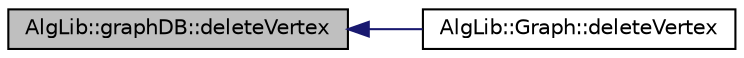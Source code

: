 digraph "AlgLib::graphDB::deleteVertex"
{
  edge [fontname="Helvetica",fontsize="10",labelfontname="Helvetica",labelfontsize="10"];
  node [fontname="Helvetica",fontsize="10",shape=record];
  rankdir="LR";
  Node1 [label="AlgLib::graphDB::deleteVertex",height=0.2,width=0.4,color="black", fillcolor="grey75", style="filled", fontcolor="black"];
  Node1 -> Node2 [dir="back",color="midnightblue",fontsize="10",style="solid",fontname="Helvetica"];
  Node2 [label="AlgLib::Graph::deleteVertex",height=0.2,width=0.4,color="black", fillcolor="white", style="filled",URL="$class_alg_lib_1_1_graph.html#a44e68263784ec1eac40136fb2880b27f"];
}
